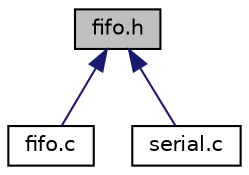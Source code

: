 digraph "fifo.h"
{
  edge [fontname="Helvetica",fontsize="10",labelfontname="Helvetica",labelfontsize="10"];
  node [fontname="Helvetica",fontsize="10",shape=record];
  Node3 [label="fifo.h",height=0.2,width=0.4,color="black", fillcolor="grey75", style="filled", fontcolor="black"];
  Node3 -> Node4 [dir="back",color="midnightblue",fontsize="10",style="solid",fontname="Helvetica"];
  Node4 [label="fifo.c",height=0.2,width=0.4,color="black", fillcolor="white", style="filled",URL="$fifo_8c.html",tooltip="This file controls the software FIFO management. "];
  Node3 -> Node5 [dir="back",color="midnightblue",fontsize="10",style="solid",fontname="Helvetica"];
  Node5 [label="serial.c",height=0.2,width=0.4,color="black", fillcolor="white", style="filled",URL="$serial_8c.html"];
}
